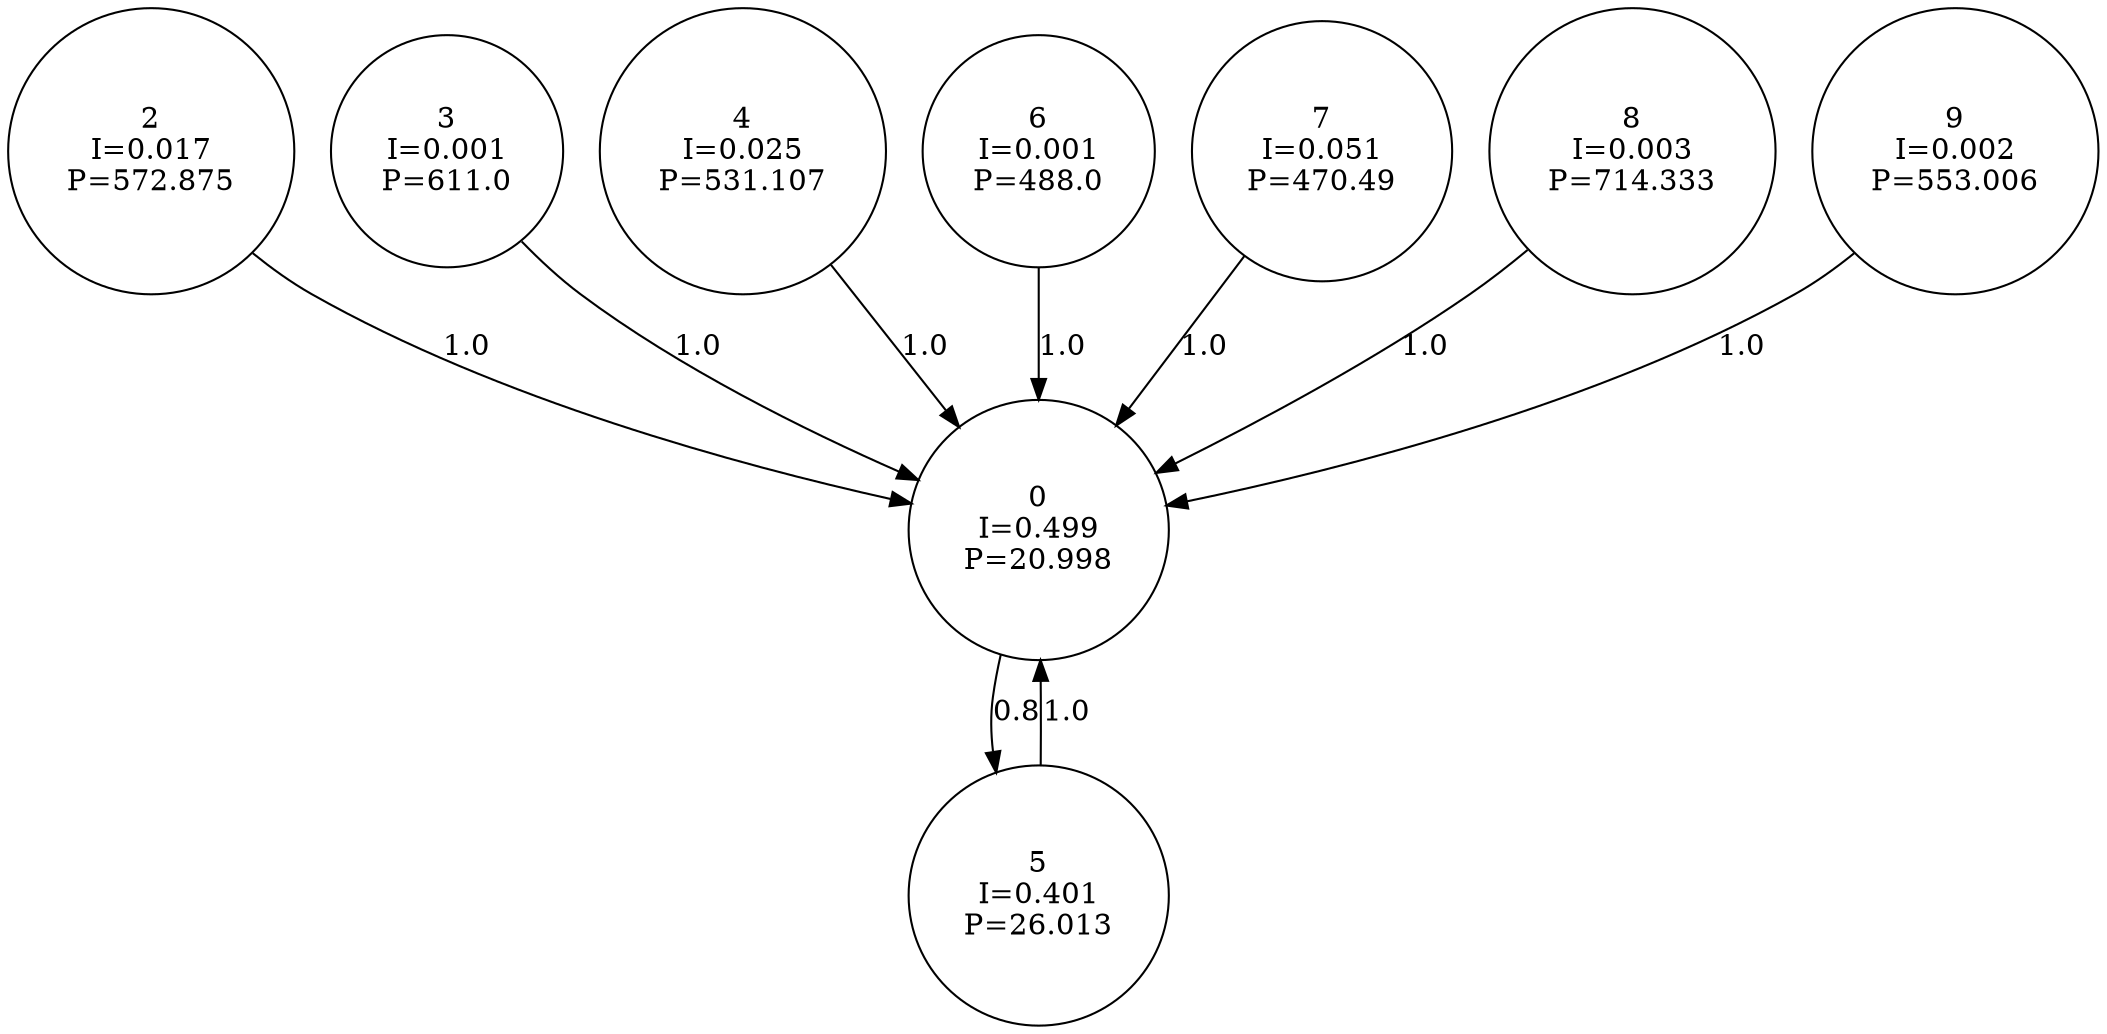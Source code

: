 digraph a {
0 [shape=circle, label="0\nI=0.499\nP=20.998"];
	0 -> 5 [label="0.8"];
2 [shape=circle, label="2\nI=0.017\nP=572.875"];
	2 -> 0 [label="1.0"];
3 [shape=circle, label="3\nI=0.001\nP=611.0"];
	3 -> 0 [label="1.0"];
4 [shape=circle, label="4\nI=0.025\nP=531.107"];
	4 -> 0 [label="1.0"];
5 [shape=circle, label="5\nI=0.401\nP=26.013"];
	5 -> 0 [label="1.0"];
6 [shape=circle, label="6\nI=0.001\nP=488.0"];
	6 -> 0 [label="1.0"];
7 [shape=circle, label="7\nI=0.051\nP=470.49"];
	7 -> 0 [label="1.0"];
8 [shape=circle, label="8\nI=0.003\nP=714.333"];
	8 -> 0 [label="1.0"];
9 [shape=circle, label="9\nI=0.002\nP=553.006"];
	9 -> 0 [label="1.0"];
}